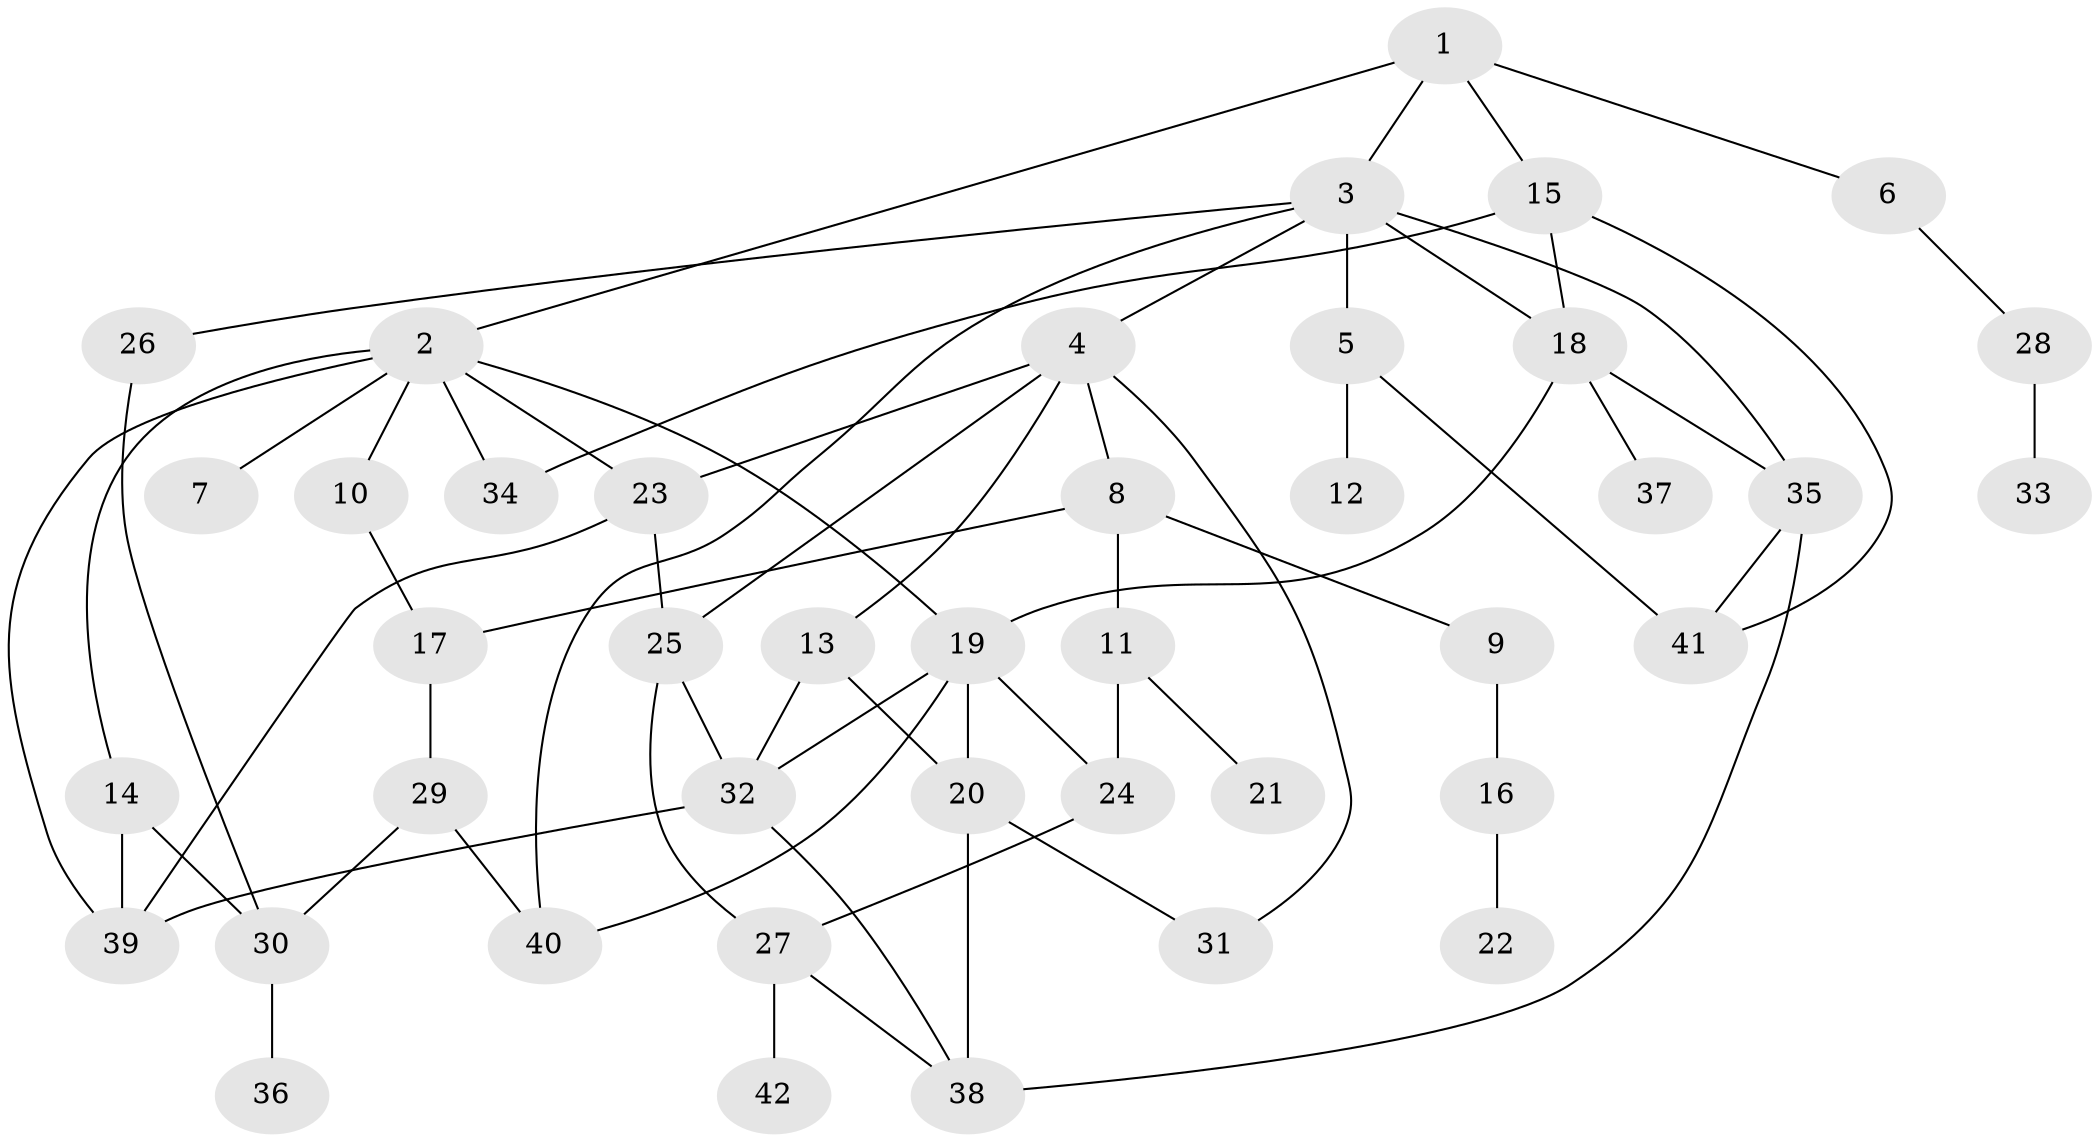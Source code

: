 // original degree distribution, {4: 0.09523809523809523, 9: 0.011904761904761904, 7: 0.023809523809523808, 6: 0.023809523809523808, 2: 0.35714285714285715, 3: 0.25, 5: 0.023809523809523808, 1: 0.21428571428571427}
// Generated by graph-tools (version 1.1) at 2025/34/03/09/25 02:34:31]
// undirected, 42 vertices, 66 edges
graph export_dot {
graph [start="1"]
  node [color=gray90,style=filled];
  1;
  2;
  3;
  4;
  5;
  6;
  7;
  8;
  9;
  10;
  11;
  12;
  13;
  14;
  15;
  16;
  17;
  18;
  19;
  20;
  21;
  22;
  23;
  24;
  25;
  26;
  27;
  28;
  29;
  30;
  31;
  32;
  33;
  34;
  35;
  36;
  37;
  38;
  39;
  40;
  41;
  42;
  1 -- 2 [weight=1.0];
  1 -- 3 [weight=1.0];
  1 -- 6 [weight=1.0];
  1 -- 15 [weight=1.0];
  2 -- 7 [weight=1.0];
  2 -- 10 [weight=1.0];
  2 -- 14 [weight=1.0];
  2 -- 19 [weight=1.0];
  2 -- 23 [weight=1.0];
  2 -- 34 [weight=1.0];
  2 -- 39 [weight=1.0];
  3 -- 4 [weight=1.0];
  3 -- 5 [weight=1.0];
  3 -- 18 [weight=1.0];
  3 -- 26 [weight=1.0];
  3 -- 35 [weight=1.0];
  3 -- 40 [weight=1.0];
  4 -- 8 [weight=1.0];
  4 -- 13 [weight=1.0];
  4 -- 23 [weight=1.0];
  4 -- 25 [weight=1.0];
  4 -- 31 [weight=1.0];
  5 -- 12 [weight=3.0];
  5 -- 41 [weight=1.0];
  6 -- 28 [weight=1.0];
  8 -- 9 [weight=1.0];
  8 -- 11 [weight=1.0];
  8 -- 17 [weight=1.0];
  9 -- 16 [weight=1.0];
  10 -- 17 [weight=1.0];
  11 -- 21 [weight=1.0];
  11 -- 24 [weight=1.0];
  13 -- 20 [weight=1.0];
  13 -- 32 [weight=1.0];
  14 -- 30 [weight=1.0];
  14 -- 39 [weight=1.0];
  15 -- 18 [weight=1.0];
  15 -- 34 [weight=1.0];
  15 -- 41 [weight=1.0];
  16 -- 22 [weight=1.0];
  17 -- 29 [weight=1.0];
  18 -- 19 [weight=1.0];
  18 -- 35 [weight=2.0];
  18 -- 37 [weight=1.0];
  19 -- 20 [weight=1.0];
  19 -- 24 [weight=1.0];
  19 -- 32 [weight=1.0];
  19 -- 40 [weight=1.0];
  20 -- 31 [weight=1.0];
  20 -- 38 [weight=3.0];
  23 -- 25 [weight=1.0];
  23 -- 39 [weight=1.0];
  24 -- 27 [weight=1.0];
  25 -- 27 [weight=1.0];
  25 -- 32 [weight=1.0];
  26 -- 30 [weight=1.0];
  27 -- 38 [weight=1.0];
  27 -- 42 [weight=1.0];
  28 -- 33 [weight=1.0];
  29 -- 30 [weight=1.0];
  29 -- 40 [weight=1.0];
  30 -- 36 [weight=1.0];
  32 -- 38 [weight=1.0];
  32 -- 39 [weight=1.0];
  35 -- 38 [weight=1.0];
  35 -- 41 [weight=1.0];
}
